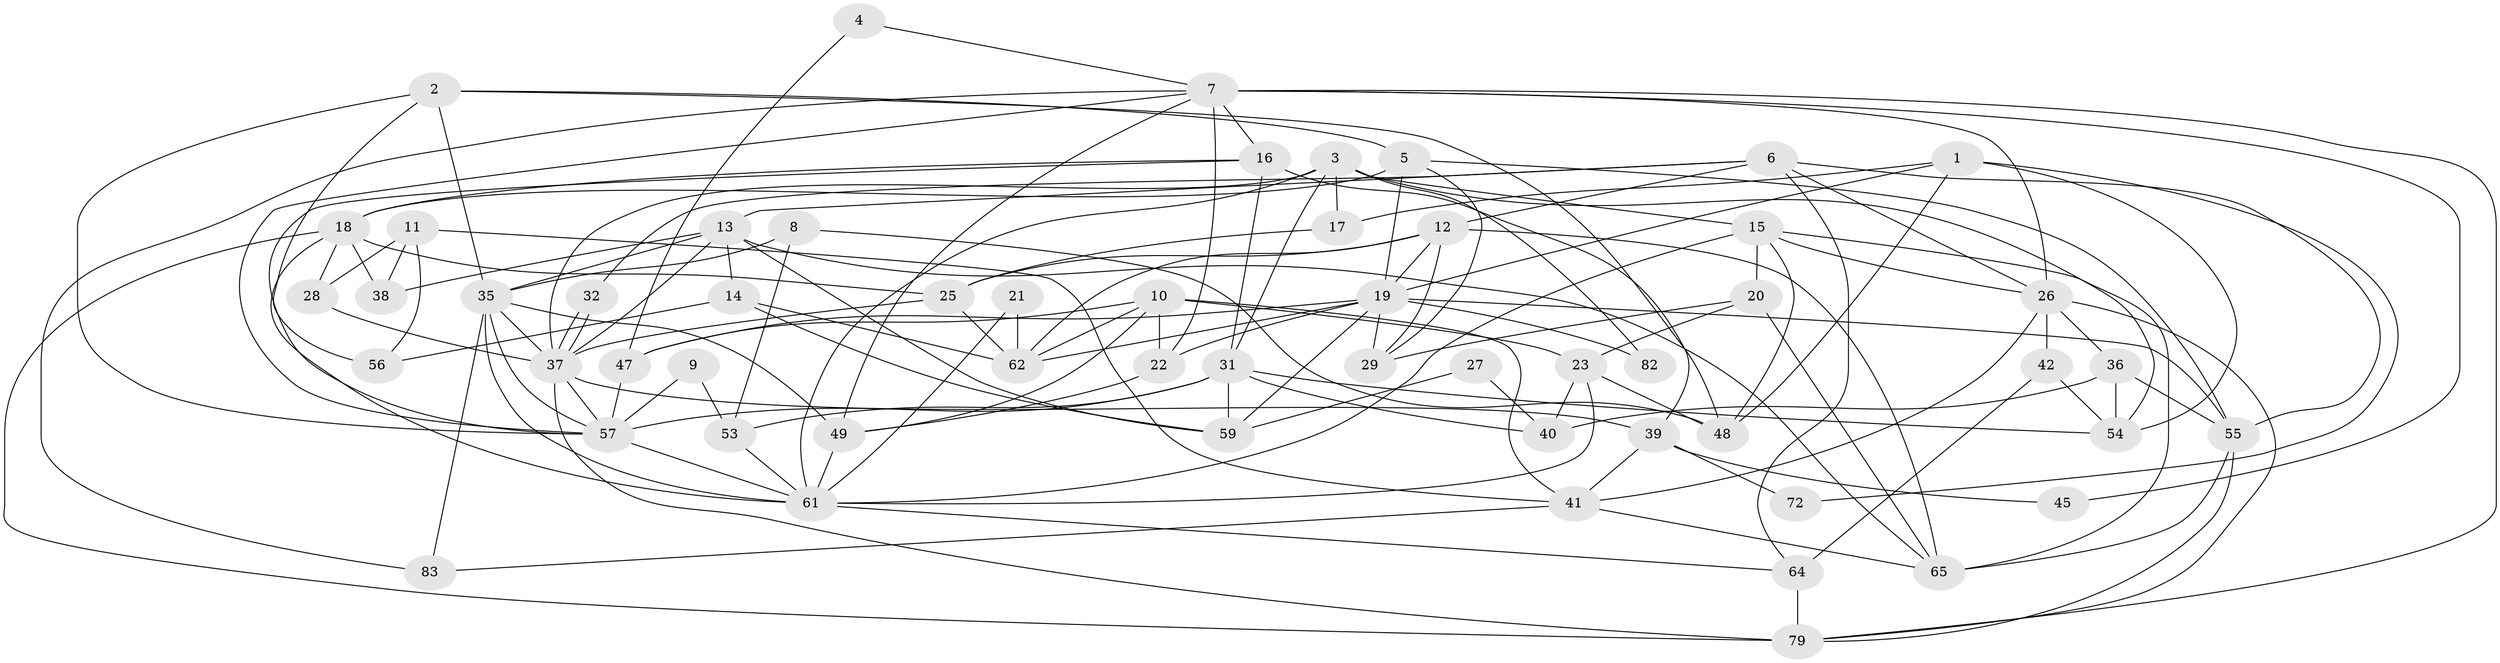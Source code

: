 // original degree distribution, {3: 0.26744186046511625, 5: 0.20930232558139536, 7: 0.023255813953488372, 2: 0.13953488372093023, 6: 0.08139534883720931, 4: 0.2558139534883721, 9: 0.011627906976744186, 8: 0.011627906976744186}
// Generated by graph-tools (version 1.1) at 2025/11/02/27/25 16:11:21]
// undirected, 56 vertices, 139 edges
graph export_dot {
graph [start="1"]
  node [color=gray90,style=filled];
  1 [super="+75"];
  2;
  3 [super="+44"];
  4;
  5;
  6 [super="+34"];
  7 [super="+71"];
  8;
  9;
  10 [super="+51"];
  11 [super="+73"];
  12 [super="+33"];
  13 [super="+86"];
  14;
  15 [super="+69"];
  16 [super="+85"];
  17;
  18 [super="+24"];
  19 [super="+63"];
  20 [super="+78"];
  21;
  22;
  23 [super="+68"];
  25 [super="+58"];
  26 [super="+52"];
  27;
  28;
  29 [super="+30"];
  31 [super="+70"];
  32;
  35 [super="+46"];
  36 [super="+81"];
  37 [super="+50"];
  38;
  39;
  40;
  41 [super="+43"];
  42;
  45;
  47;
  48;
  49;
  53;
  54 [super="+76"];
  55;
  56 [super="+66"];
  57 [super="+80"];
  59 [super="+60"];
  61 [super="+74"];
  62 [super="+84"];
  64 [super="+67"];
  65 [super="+77"];
  72;
  79;
  82;
  83;
  1 -- 48;
  1 -- 17;
  1 -- 72;
  1 -- 19;
  1 -- 54;
  2 -- 35;
  2 -- 5;
  2 -- 48;
  2 -- 56;
  2 -- 57;
  3 -- 61;
  3 -- 17;
  3 -- 31;
  3 -- 82;
  3 -- 37;
  3 -- 15;
  3 -- 54;
  4 -- 47;
  4 -- 7;
  5 -- 55;
  5 -- 29;
  5 -- 19;
  5 -- 18;
  6 -- 32;
  6 -- 64;
  6 -- 55;
  6 -- 26;
  6 -- 13;
  6 -- 12;
  7 -- 49;
  7 -- 22;
  7 -- 26;
  7 -- 45;
  7 -- 83;
  7 -- 79;
  7 -- 16;
  7 -- 57;
  8 -- 53;
  8 -- 48;
  8 -- 35;
  9 -- 53;
  9 -- 57;
  10 -- 22;
  10 -- 49;
  10 -- 23;
  10 -- 62;
  10 -- 47;
  10 -- 41;
  11 -- 38;
  11 -- 28;
  11 -- 56;
  11 -- 41;
  12 -- 65;
  12 -- 29;
  12 -- 25;
  12 -- 62;
  12 -- 19;
  13 -- 38;
  13 -- 35;
  13 -- 65;
  13 -- 37;
  13 -- 59;
  13 -- 14;
  14 -- 56;
  14 -- 59;
  14 -- 62;
  15 -- 26;
  15 -- 48;
  15 -- 65;
  15 -- 20;
  15 -- 61;
  16 -- 18;
  16 -- 57;
  16 -- 39;
  16 -- 31;
  17 -- 25;
  18 -- 79;
  18 -- 61;
  18 -- 28;
  18 -- 38;
  18 -- 25;
  19 -- 22;
  19 -- 47;
  19 -- 59;
  19 -- 62;
  19 -- 82;
  19 -- 55;
  19 -- 29;
  20 -- 29;
  20 -- 65;
  20 -- 23;
  21 -- 62;
  21 -- 61;
  22 -- 49;
  23 -- 40;
  23 -- 61;
  23 -- 48;
  25 -- 37;
  25 -- 62;
  26 -- 36;
  26 -- 41;
  26 -- 42;
  26 -- 79;
  27 -- 40;
  27 -- 59;
  28 -- 37;
  31 -- 53;
  31 -- 40;
  31 -- 54;
  31 -- 59;
  31 -- 57;
  32 -- 37;
  32 -- 37;
  35 -- 49;
  35 -- 83;
  35 -- 61;
  35 -- 37;
  35 -- 57;
  36 -- 55;
  36 -- 40;
  36 -- 54;
  37 -- 39;
  37 -- 79;
  37 -- 57;
  39 -- 45;
  39 -- 72;
  39 -- 41;
  41 -- 83;
  41 -- 65;
  42 -- 64;
  42 -- 54;
  47 -- 57;
  49 -- 61;
  53 -- 61;
  55 -- 65;
  55 -- 79;
  57 -- 61;
  61 -- 64;
  64 -- 79 [weight=2];
}
